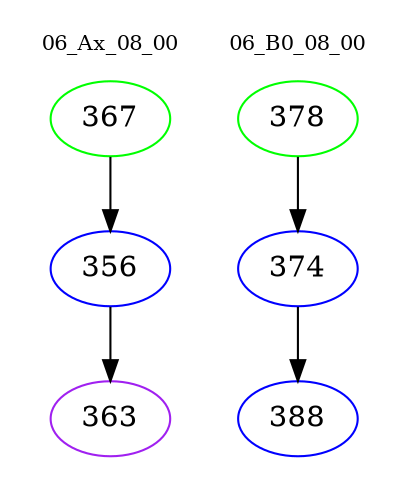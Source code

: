 digraph{
subgraph cluster_0 {
color = white
label = "06_Ax_08_00";
fontsize=10;
T0_367 [label="367", color="green"]
T0_367 -> T0_356 [color="black"]
T0_356 [label="356", color="blue"]
T0_356 -> T0_363 [color="black"]
T0_363 [label="363", color="purple"]
}
subgraph cluster_1 {
color = white
label = "06_B0_08_00";
fontsize=10;
T1_378 [label="378", color="green"]
T1_378 -> T1_374 [color="black"]
T1_374 [label="374", color="blue"]
T1_374 -> T1_388 [color="black"]
T1_388 [label="388", color="blue"]
}
}
